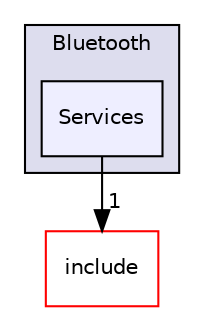 digraph "/workplace/avs-device-sdk/AVSCommon/SDKInterfaces/test/AVSCommon/SDKInterfaces/Bluetooth/Services" {
  compound=true
  node [ fontsize="10", fontname="Helvetica"];
  edge [ labelfontsize="10", labelfontname="Helvetica"];
  subgraph clusterdir_0a55921110e9378ddf348f006e3741ff {
    graph [ bgcolor="#ddddee", pencolor="black", label="Bluetooth" fontname="Helvetica", fontsize="10", URL="dir_0a55921110e9378ddf348f006e3741ff.html"]
  dir_1c6333314c9ebc1172fcc315222a741c [shape=box, label="Services", style="filled", fillcolor="#eeeeff", pencolor="black", URL="dir_1c6333314c9ebc1172fcc315222a741c.html"];
  }
  dir_17341252d14ec499eb3e1f7903ffcdf5 [shape=box label="include" fillcolor="white" style="filled" color="red" URL="dir_17341252d14ec499eb3e1f7903ffcdf5.html"];
  dir_1c6333314c9ebc1172fcc315222a741c->dir_17341252d14ec499eb3e1f7903ffcdf5 [headlabel="1", labeldistance=1.5 headhref="dir_000188_000155.html"];
}
